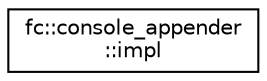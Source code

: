 digraph "Graphical Class Hierarchy"
{
  edge [fontname="Helvetica",fontsize="10",labelfontname="Helvetica",labelfontsize="10"];
  node [fontname="Helvetica",fontsize="10",shape=record];
  rankdir="LR";
  Node0 [label="fc::console_appender\l::impl",height=0.2,width=0.4,color="black", fillcolor="white", style="filled",URL="$classfc_1_1console__appender_1_1impl.html"];
}

